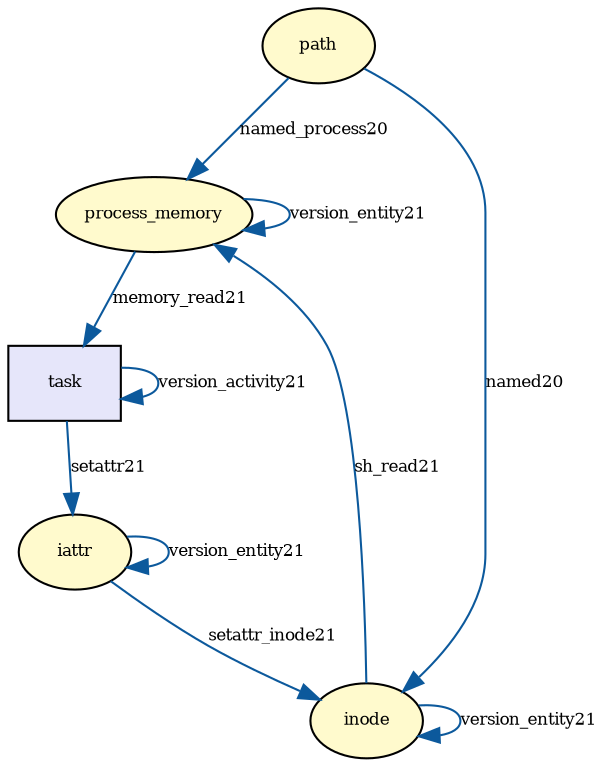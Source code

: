 digraph RGL__DirectedAdjacencyGraph {path[fontsize = 8,label = "path",shape = ellipse, fillcolor="#fffacd", style = filled]

process_memory[fontsize = 8,label = "process_memory",shape = ellipse, fillcolor="#fffacd", style = filled]

path -> process_memory[fontsize = 8,label = "named_process20", color="#0c599c"]

inode[fontsize = 8,label = "inode",shape = ellipse, fillcolor="#fffacd", style = filled]

path -> inode[fontsize = 8,label = "named20", color="#0c599c"]

process_memory -> process_memory[fontsize = 8,label = "version_entity21", color="#0c599c"]

inode -> process_memory[fontsize = 8,label = "sh_read21", color="#0c599c"]

task[fontsize = 8,label = "task",shape = rectangle, fillcolor="#e6e6fa", style = filled]

task -> task[fontsize = 8,label = "version_activity21", color="#0c599c"]

process_memory -> task[fontsize = 8,label = "memory_read21", color="#0c599c"]

iattr[fontsize = 8,label = "iattr",shape = ellipse, fillcolor="#fffacd", style = filled]

iattr -> iattr[fontsize = 8,label = "version_entity21", color="#0c599c"]

task -> iattr[fontsize = 8,label = "setattr21", color="#0c599c"]

inode -> inode[fontsize = 8,label = "version_entity21", color="#0c599c"]

iattr -> inode[fontsize = 8,label = "setattr_inode21", color="#0c599c"]

}